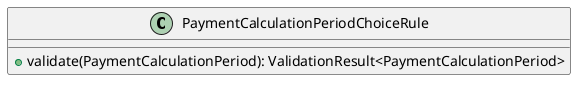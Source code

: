 @startuml

    class PaymentCalculationPeriodChoiceRule [[PaymentCalculationPeriodChoiceRule.html]] {
        +validate(PaymentCalculationPeriod): ValidationResult<PaymentCalculationPeriod>
    }

@enduml
